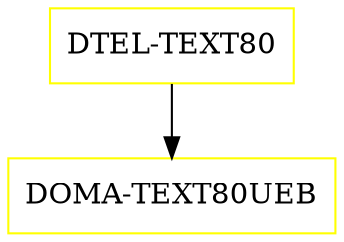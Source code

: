 digraph G {
  "DTEL-TEXT80" [shape=box,color=yellow];
  "DOMA-TEXT80UEB" [shape=box,color=yellow,URL="./DOMA_TEXT80UEB.html"];
  "DTEL-TEXT80" -> "DOMA-TEXT80UEB";
}
